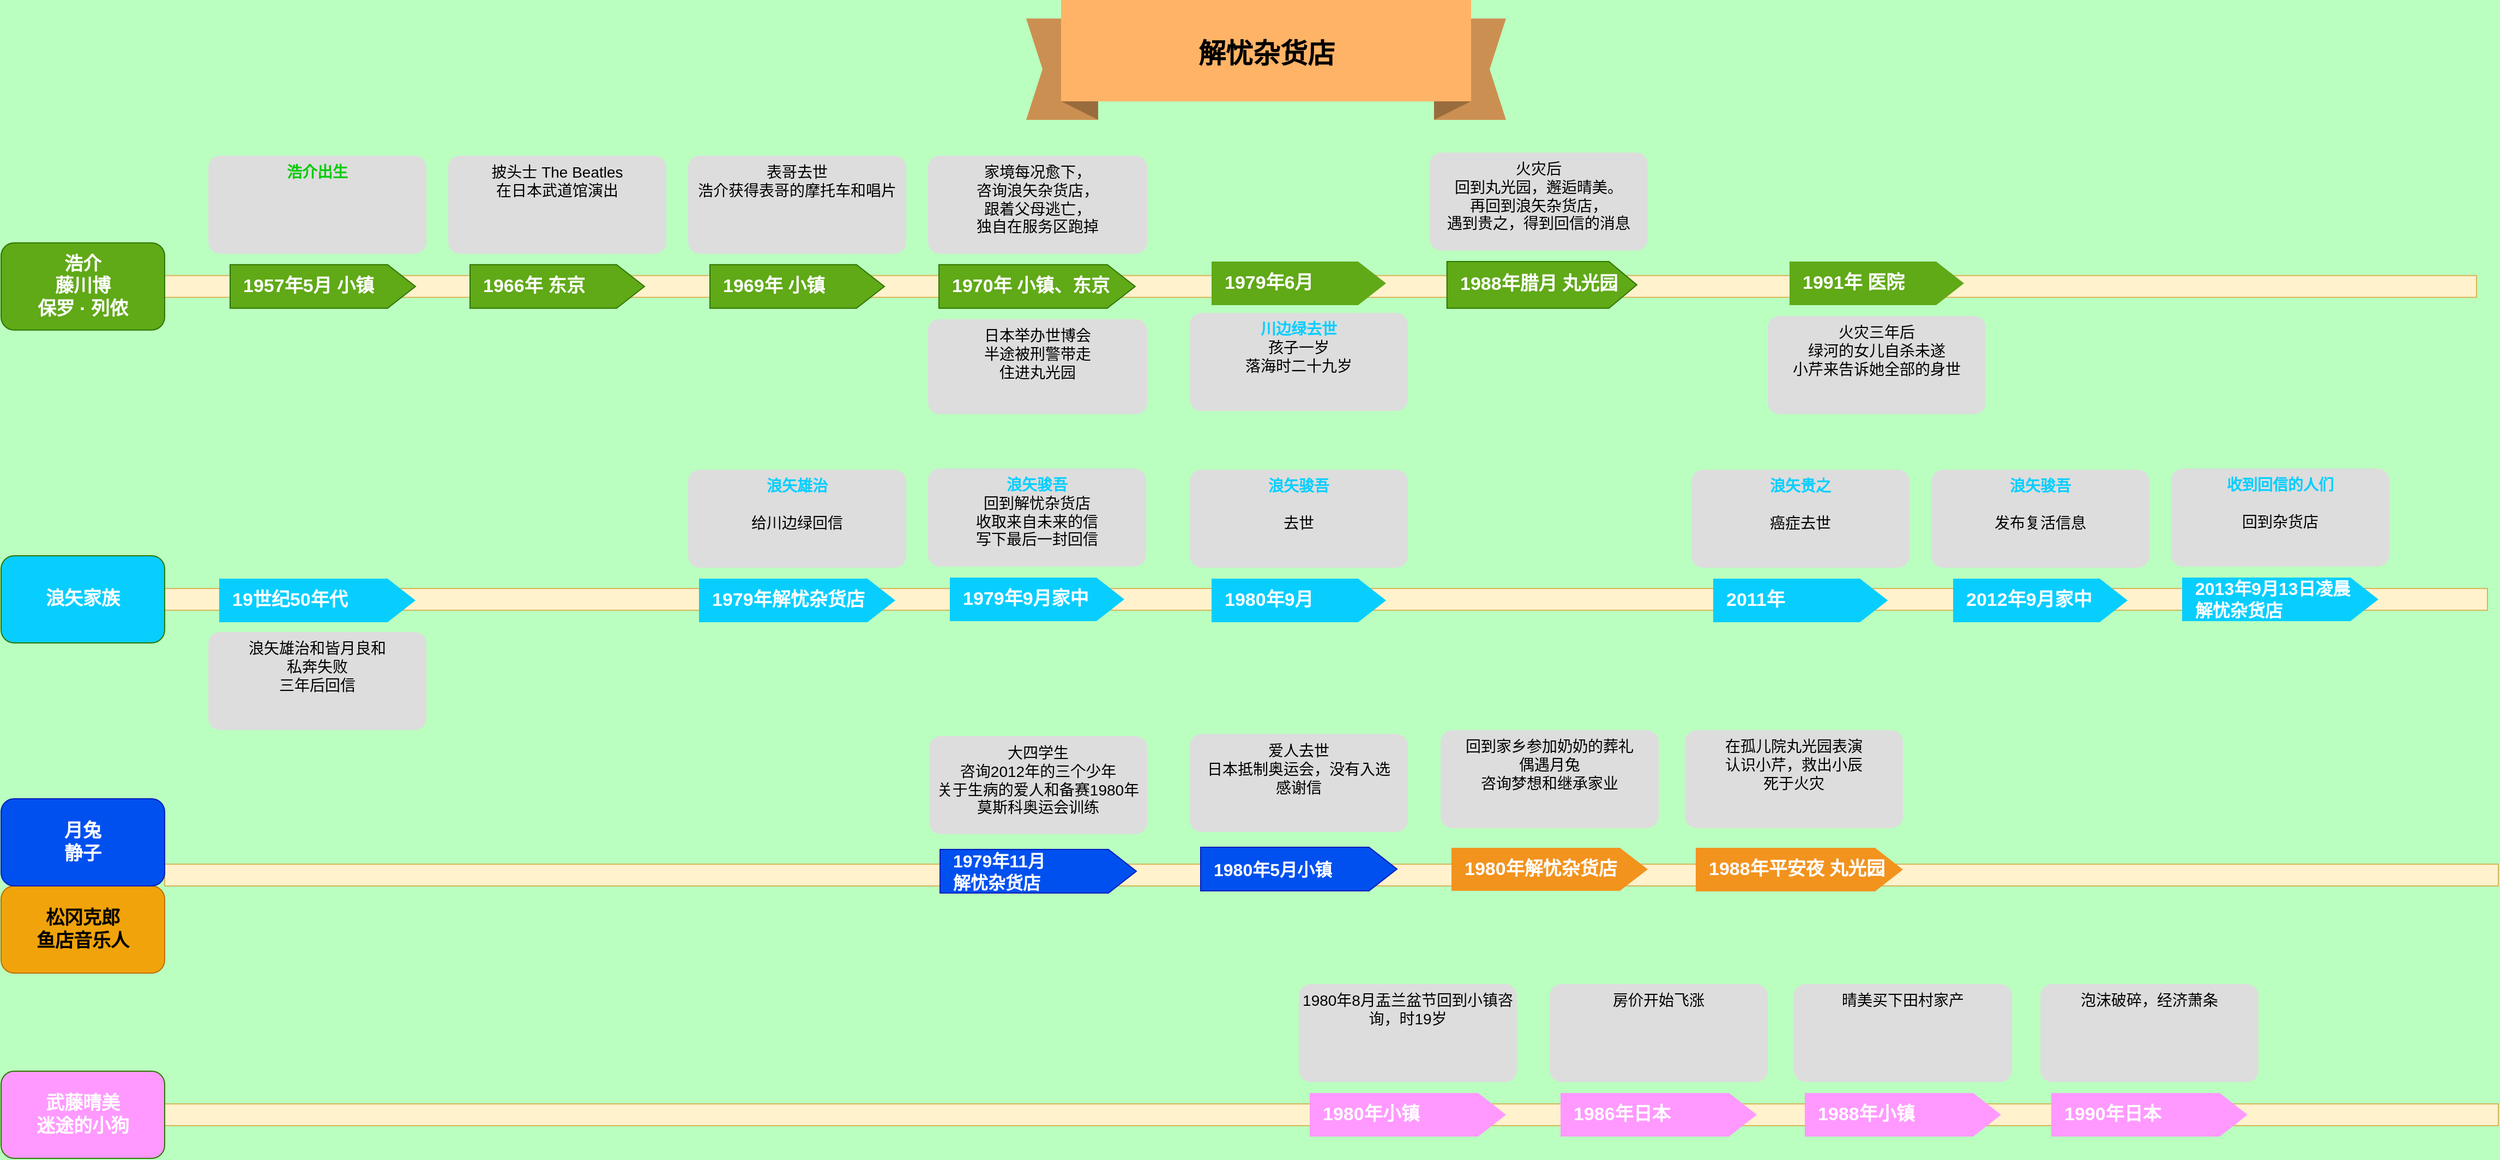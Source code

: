 <mxfile>
    <diagram id="RsIdBPM_8vTTZZchia6I" name="第 1 页">
        <mxGraphModel dx="1246" dy="888" grid="1" gridSize="10" guides="1" tooltips="1" connect="1" arrows="1" fold="1" page="1" pageScale="1" pageWidth="1169" pageHeight="827" background="#BAFFBF" math="0" shadow="0">
            <root>
                <mxCell id="0"/>
                <mxCell id="1" parent="0"/>
                <mxCell id="T1ekDT1JVOHgqmzILH7V-34" value="" style="fillColor=#fff2cc;rounded=0;strokeColor=#d6b656;fontFamily=Helvetica;fontSize=12;html=1;movable=1;resizable=1;rotatable=1;deletable=1;editable=1;connectable=1;" parent="1" vertex="1">
                    <mxGeometry x="160" y="1073" width="2140" height="20" as="geometry"/>
                </mxCell>
                <mxCell id="Er0_FSA5xdFPDI5IZl6u-3" value="" style="fillColor=#fff2cc;rounded=0;strokeColor=#d6b656;fontFamily=Helvetica;fontSize=12;html=1;movable=1;resizable=1;rotatable=1;deletable=1;editable=1;connectable=1;" parent="1" vertex="1">
                    <mxGeometry x="160" y="312.86" width="2120" height="20" as="geometry"/>
                </mxCell>
                <mxCell id="Lcyl5jMZLTwqMklo087K-77" value="" style="fillColor=#fff2cc;rounded=0;strokeColor=#d6b656;fontFamily=Helvetica;fontSize=12;html=1;movable=1;resizable=1;rotatable=1;deletable=1;editable=1;connectable=1;" parent="1" vertex="1">
                    <mxGeometry x="160" y="600" width="2130" height="20" as="geometry"/>
                </mxCell>
                <mxCell id="Lcyl5jMZLTwqMklo087K-66" value="" style="group;fontSize=10;" parent="1" vertex="1" connectable="0">
                    <mxGeometry x="2000" y="490" width="200" height="140" as="geometry"/>
                </mxCell>
                <mxCell id="Lcyl5jMZLTwqMklo087K-67" value="&lt;font style=&quot;font-size: 16px;&quot;&gt;2013年9月13日凌晨&lt;br style=&quot;font-size: 16px;&quot;&gt;解忧杂货店&lt;/font&gt;" style="shape=mxgraph.infographic.ribbonSimple;notch1=0;notch2=25.6;notch=0;html=1;fillColor=#08CEFF;strokeColor=none;shadow=0;fontSize=16;fontColor=#FFFFFF;align=left;spacingLeft=10;fontStyle=1;rounded=1;fontFamily=Helvetica;" parent="Lcyl5jMZLTwqMklo087K-66" vertex="1">
                    <mxGeometry x="10" y="100" width="180" height="40" as="geometry"/>
                </mxCell>
                <mxCell id="Lcyl5jMZLTwqMklo087K-68" value="&lt;font style=&quot;font-size: 14px;&quot;&gt;&lt;b style=&quot;&quot;&gt;&lt;font color=&quot;#08ceff&quot;&gt;收到回信的人们&lt;/font&gt;&lt;br&gt;&lt;/b&gt;&lt;br&gt;回到杂货店&lt;br style=&quot;font-size: 14px;&quot;&gt;&lt;/font&gt;" style="rounded=1;strokeColor=none;fillColor=#DDDDDD;align=center;arcSize=12;verticalAlign=top;whiteSpace=wrap;html=1;fontSize=14;fontFamily=Helvetica;fontColor=default;" parent="Lcyl5jMZLTwqMklo087K-66" vertex="1">
                    <mxGeometry width="200" height="90" as="geometry"/>
                </mxCell>
                <mxCell id="Lcyl5jMZLTwqMklo087K-79" value="" style="group" parent="1" vertex="1" connectable="0">
                    <mxGeometry x="640" y="491" width="200" height="140" as="geometry"/>
                </mxCell>
                <mxCell id="Lcyl5jMZLTwqMklo087K-80" value="1979年解忧杂货店" style="shape=mxgraph.infographic.ribbonSimple;notch1=0;notch2=25.6;notch=0;html=1;fillColor=#08CEFF;strokeColor=none;shadow=0;fontSize=17;fontColor=#FFFFFF;align=left;spacingLeft=10;fontStyle=1;rounded=1;fontFamily=Helvetica;" parent="Lcyl5jMZLTwqMklo087K-79" vertex="1">
                    <mxGeometry x="10" y="100" width="180" height="40" as="geometry"/>
                </mxCell>
                <mxCell id="Lcyl5jMZLTwqMklo087K-81" value="&lt;font style=&quot;font-size: 14px&quot;&gt;&lt;b&gt;&lt;font color=&quot;#08ceff&quot;&gt;浪矢雄治&lt;/font&gt;&lt;br&gt;&lt;/b&gt;&lt;br&gt;给川边绿回信&lt;br style=&quot;font-size: 14px&quot;&gt;&lt;/font&gt;" style="rounded=1;strokeColor=none;fillColor=#DDDDDD;align=center;arcSize=12;verticalAlign=top;whiteSpace=wrap;html=1;fontSize=14;fontFamily=Helvetica;fontColor=default;" parent="Lcyl5jMZLTwqMklo087K-79" vertex="1">
                    <mxGeometry width="200" height="90" as="geometry"/>
                </mxCell>
                <mxCell id="Lcyl5jMZLTwqMklo087K-82" value="" style="group" parent="1" vertex="1" connectable="0">
                    <mxGeometry x="860" y="490" width="200" height="140" as="geometry"/>
                </mxCell>
                <mxCell id="Lcyl5jMZLTwqMklo087K-83" value="1979年9月家中" style="shape=mxgraph.infographic.ribbonSimple;notch1=0;notch2=25.6;notch=0;html=1;fillColor=#08CEFF;strokeColor=none;shadow=0;fontSize=17;fontColor=#FFFFFF;align=left;spacingLeft=10;fontStyle=1;rounded=1;fontFamily=Helvetica;" parent="Lcyl5jMZLTwqMklo087K-82" vertex="1">
                    <mxGeometry x="20" y="100" width="160" height="40" as="geometry"/>
                </mxCell>
                <mxCell id="Lcyl5jMZLTwqMklo087K-84" value="&lt;font style=&quot;font-size: 14px;&quot;&gt;&lt;b style=&quot;&quot;&gt;&lt;font color=&quot;#08ceff&quot;&gt;浪矢骏吾&lt;br&gt;&lt;/font&gt;&lt;/b&gt;回到解忧杂货店&lt;br&gt;收取来自未来的信&lt;br&gt;写下最后一封回信&lt;br style=&quot;font-size: 14px;&quot;&gt;&lt;/font&gt;" style="rounded=1;strokeColor=none;fillColor=#DDDDDD;align=center;arcSize=12;verticalAlign=top;whiteSpace=wrap;html=1;fontSize=14;fontFamily=Helvetica;fontColor=default;" parent="Lcyl5jMZLTwqMklo087K-82" vertex="1">
                    <mxGeometry width="200" height="90" as="geometry"/>
                </mxCell>
                <mxCell id="Lcyl5jMZLTwqMklo087K-105" value="" style="group" parent="1" vertex="1" connectable="0">
                    <mxGeometry x="1100" y="491" width="200" height="140" as="geometry"/>
                </mxCell>
                <mxCell id="Lcyl5jMZLTwqMklo087K-75" value="1980年9月" style="shape=mxgraph.infographic.ribbonSimple;notch1=0;notch2=25.6;notch=0;html=1;fillColor=#08CEFF;strokeColor=none;shadow=0;fontSize=17;fontColor=#FFFFFF;align=left;spacingLeft=10;fontStyle=1;rounded=1;fontFamily=Helvetica;" parent="Lcyl5jMZLTwqMklo087K-105" vertex="1">
                    <mxGeometry x="20" y="100" width="160" height="40" as="geometry"/>
                </mxCell>
                <mxCell id="Lcyl5jMZLTwqMklo087K-76" value="&lt;font style=&quot;font-size: 14px;&quot;&gt;&lt;b style=&quot;&quot;&gt;&lt;font color=&quot;#08ceff&quot;&gt;浪矢骏吾&lt;br&gt;&lt;/font&gt;&lt;br&gt;&lt;/b&gt;去世&lt;br&gt;&lt;br style=&quot;font-size: 14px;&quot;&gt;&lt;/font&gt;" style="rounded=1;strokeColor=none;fillColor=#DDDDDD;align=center;arcSize=12;verticalAlign=top;whiteSpace=wrap;html=1;fontSize=14;fontFamily=Helvetica;fontColor=default;" parent="Lcyl5jMZLTwqMklo087K-105" vertex="1">
                    <mxGeometry width="200" height="90" as="geometry"/>
                </mxCell>
                <mxCell id="Lcyl5jMZLTwqMklo087K-106" value="" style="group" parent="1" vertex="1" connectable="0">
                    <mxGeometry x="1780" y="491" width="200" height="140" as="geometry"/>
                </mxCell>
                <mxCell id="Lcyl5jMZLTwqMklo087K-62" value="2012年9月家中" style="shape=mxgraph.infographic.ribbonSimple;notch1=0;notch2=25.6;notch=0;html=1;fillColor=#08CEFF;strokeColor=none;shadow=0;fontSize=17;fontColor=#FFFFFF;align=left;spacingLeft=10;fontStyle=1;rounded=1;fontFamily=Helvetica;" parent="Lcyl5jMZLTwqMklo087K-106" vertex="1">
                    <mxGeometry x="20" y="100" width="160" height="40" as="geometry"/>
                </mxCell>
                <mxCell id="Lcyl5jMZLTwqMklo087K-63" value="&lt;font style=&quot;font-size: 14px;&quot;&gt;&lt;b style=&quot;&quot;&gt;&lt;font color=&quot;#08ceff&quot;&gt;浪矢骏吾&lt;br&gt;&lt;/font&gt;&lt;br&gt;&lt;/b&gt;发布复活信息&lt;br&gt;&lt;br style=&quot;font-size: 14px;&quot;&gt;&lt;/font&gt;" style="rounded=1;strokeColor=none;fillColor=#DDDDDD;align=center;arcSize=12;verticalAlign=top;whiteSpace=wrap;html=1;fontSize=14;fontFamily=Helvetica;fontColor=default;" parent="Lcyl5jMZLTwqMklo087K-106" vertex="1">
                    <mxGeometry width="200" height="90" as="geometry"/>
                </mxCell>
                <mxCell id="Lcyl5jMZLTwqMklo087K-109" value="解忧杂货店" style="html=1;shape=mxgraph.infographic.banner;dx=32;dy=17;notch=15;fillColor=#FFB366;strokeColor=none;align=center;verticalAlign=middle;fontColor=#000000;fontSize=25;fontStyle=1;spacingBottom=15;rounded=1;fontFamily=Helvetica;" parent="1" vertex="1">
                    <mxGeometry x="950" y="60" width="440" height="110" as="geometry"/>
                </mxCell>
                <mxCell id="T1ekDT1JVOHgqmzILH7V-2" value="浩介&lt;br style=&quot;font-size: 17px;&quot;&gt;藤川博&lt;br style=&quot;font-size: 17px;&quot;&gt;保罗 · 列侬" style="rounded=1;whiteSpace=wrap;html=1;fontSize=17;fontStyle=1;labelBackgroundColor=none;fillColor=#60a917;fontColor=#ffffff;strokeColor=#2D7600;" parent="1" vertex="1">
                    <mxGeometry x="10" y="282.86" width="150" height="80" as="geometry"/>
                </mxCell>
                <mxCell id="T1ekDT1JVOHgqmzILH7V-4" value="" style="group;fontStyle=1" parent="1" vertex="1" connectable="0">
                    <mxGeometry x="200" y="202.86" width="200" height="140" as="geometry"/>
                </mxCell>
                <mxCell id="BkZdQL9q9m6PkunKn8Eg-6" value="&lt;font style=&quot;font-size: 14px&quot;&gt;&lt;font&gt;浩介出生&lt;/font&gt;&lt;br style=&quot;font-size: 14px&quot;&gt;&lt;/font&gt;" style="rounded=1;strokeColor=none;fillColor=#DDDDDD;align=center;arcSize=12;verticalAlign=top;whiteSpace=wrap;html=1;fontSize=14;fontFamily=Helvetica;fontColor=#00CC00;fontStyle=1" parent="T1ekDT1JVOHgqmzILH7V-4" vertex="1">
                    <mxGeometry width="200" height="90" as="geometry"/>
                </mxCell>
                <mxCell id="BkZdQL9q9m6PkunKn8Eg-5" value="1957年5月 小镇" style="shape=mxgraph.infographic.ribbonSimple;notch1=0;notch2=25.6;notch=0;html=1;fillColor=#60a917;strokeColor=#2D7600;shadow=0;fontSize=17;align=left;spacingLeft=10;fontStyle=1;rounded=1;fontFamily=Helvetica;fontColor=#ffffff;" parent="T1ekDT1JVOHgqmzILH7V-4" vertex="1">
                    <mxGeometry x="20" y="100" width="170" height="40" as="geometry"/>
                </mxCell>
                <mxCell id="T1ekDT1JVOHgqmzILH7V-5" value="" style="group;align=right;" parent="1" vertex="1" connectable="0">
                    <mxGeometry x="420" y="202.86" width="200" height="140" as="geometry"/>
                </mxCell>
                <mxCell id="T1ekDT1JVOHgqmzILH7V-6" value="&lt;font style=&quot;font-size: 14px;&quot;&gt;披头士 The Beatles&lt;br&gt;在日本武道馆演出&lt;br style=&quot;font-size: 14px;&quot;&gt;&lt;/font&gt;" style="rounded=1;strokeColor=none;fillColor=#DDDDDD;align=center;arcSize=12;verticalAlign=top;whiteSpace=wrap;html=1;fontSize=14;fontFamily=Helvetica;fontColor=default;" parent="T1ekDT1JVOHgqmzILH7V-5" vertex="1">
                    <mxGeometry width="200" height="90" as="geometry"/>
                </mxCell>
                <mxCell id="T1ekDT1JVOHgqmzILH7V-7" value="1966年 东京" style="shape=mxgraph.infographic.ribbonSimple;notch1=0;notch2=25.6;notch=0;html=1;fillColor=#60a917;strokeColor=#2D7600;shadow=0;fontSize=17;align=left;spacingLeft=10;fontStyle=1;rounded=1;fontFamily=Helvetica;fontColor=#ffffff;" parent="T1ekDT1JVOHgqmzILH7V-5" vertex="1">
                    <mxGeometry x="20" y="100" width="160" height="40" as="geometry"/>
                </mxCell>
                <mxCell id="T1ekDT1JVOHgqmzILH7V-8" value="" style="group;align=right;" parent="1" vertex="1" connectable="0">
                    <mxGeometry x="640" y="202.86" width="200" height="140" as="geometry"/>
                </mxCell>
                <mxCell id="T1ekDT1JVOHgqmzILH7V-9" value="&lt;font style=&quot;font-size: 14px;&quot;&gt;表哥去世&lt;br&gt;浩介获得表哥的摩托车和唱片&lt;br style=&quot;font-size: 14px;&quot;&gt;&lt;/font&gt;" style="rounded=1;strokeColor=none;fillColor=#DDDDDD;align=center;arcSize=12;verticalAlign=top;whiteSpace=wrap;html=1;fontSize=14;fontFamily=Helvetica;fontColor=default;" parent="T1ekDT1JVOHgqmzILH7V-8" vertex="1">
                    <mxGeometry width="200" height="90" as="geometry"/>
                </mxCell>
                <mxCell id="T1ekDT1JVOHgqmzILH7V-10" value="1969年 小镇" style="shape=mxgraph.infographic.ribbonSimple;notch1=0;notch2=25.6;notch=0;html=1;fillColor=#60a917;strokeColor=#2D7600;shadow=0;fontSize=17;align=left;spacingLeft=10;fontStyle=1;rounded=1;fontFamily=Helvetica;fontColor=#ffffff;" parent="T1ekDT1JVOHgqmzILH7V-8" vertex="1">
                    <mxGeometry x="20" y="100" width="160" height="40" as="geometry"/>
                </mxCell>
                <mxCell id="T1ekDT1JVOHgqmzILH7V-11" value="" style="group" parent="1" vertex="1" connectable="0">
                    <mxGeometry x="860" y="202.86" width="201.03" height="140" as="geometry"/>
                </mxCell>
                <mxCell id="BkZdQL9q9m6PkunKn8Eg-8" value="1970年 小镇、东京" style="shape=mxgraph.infographic.ribbonSimple;notch1=0;notch2=25.6;notch=0;html=1;fillColor=#60A917;strokeColor=#2D7600;shadow=0;fontSize=17;fontColor=#ffffff;align=left;spacingLeft=10;fontStyle=1;rounded=1;fontFamily=Helvetica;" parent="T1ekDT1JVOHgqmzILH7V-11" vertex="1">
                    <mxGeometry x="10" y="100" width="180" height="40" as="geometry"/>
                </mxCell>
                <mxCell id="BkZdQL9q9m6PkunKn8Eg-9" value="&lt;font style=&quot;font-size: 14px;&quot;&gt;家境每况愈下，&lt;br&gt;咨询浪矢杂货店，&lt;br&gt;跟着父母逃亡，&lt;br&gt;独自在服务区跑掉&lt;br&gt;&lt;br&gt;&lt;br style=&quot;font-size: 14px;&quot;&gt;&lt;/font&gt;" style="rounded=1;strokeColor=none;fillColor=#DDDDDD;align=center;arcSize=12;verticalAlign=top;whiteSpace=wrap;html=1;fontSize=14;fontFamily=Helvetica;fontColor=default;" parent="T1ekDT1JVOHgqmzILH7V-11" vertex="1">
                    <mxGeometry width="201.03" height="90" as="geometry"/>
                </mxCell>
                <mxCell id="T1ekDT1JVOHgqmzILH7V-15" value="&lt;font style=&quot;font-size: 14px;&quot;&gt;日本举办世博会&lt;br&gt;半途被刑警带走&lt;br&gt;住进丸光园&lt;br style=&quot;font-size: 14px;&quot;&gt;&lt;/font&gt;" style="rounded=1;strokeColor=none;fillColor=#DDDDDD;align=center;arcSize=12;verticalAlign=top;whiteSpace=wrap;html=1;fontSize=14;fontFamily=Helvetica;fontColor=default;" parent="1" vertex="1">
                    <mxGeometry x="860" y="352.86" width="201.03" height="87.14" as="geometry"/>
                </mxCell>
                <mxCell id="T1ekDT1JVOHgqmzILH7V-16" value="" style="group" parent="1" vertex="1" connectable="0">
                    <mxGeometry x="1320" y="200" width="200" height="142.86" as="geometry"/>
                </mxCell>
                <mxCell id="BkZdQL9q9m6PkunKn8Eg-11" value="1988年腊月 丸光园" style="shape=mxgraph.infographic.ribbonSimple;notch1=0;notch2=25.6;notch=0;html=1;fillColor=#60a917;strokeColor=#2D7600;shadow=0;fontSize=17;fontColor=#ffffff;align=left;spacingLeft=10;fontStyle=1;rounded=1;fontFamily=Helvetica;verticalAlign=middle;gradientColor=none;" parent="T1ekDT1JVOHgqmzILH7V-16" vertex="1">
                    <mxGeometry x="15.87" y="100" width="174.13" height="42.86" as="geometry"/>
                </mxCell>
                <mxCell id="BkZdQL9q9m6PkunKn8Eg-12" value="&lt;font style=&quot;font-size: 14px&quot;&gt;火灾后&lt;br&gt;回到丸光园，邂逅晴美。&lt;br&gt;再回到浪矢杂货店，&lt;br&gt;遇到贵之，得到回信的消息&lt;br style=&quot;font-size: 14px&quot;&gt;&lt;/font&gt;" style="rounded=1;strokeColor=none;fillColor=#DDDDDD;align=center;arcSize=12;verticalAlign=top;whiteSpace=wrap;html=1;fontSize=14;fontFamily=Helvetica;fontColor=default;" parent="T1ekDT1JVOHgqmzILH7V-16" vertex="1">
                    <mxGeometry width="200" height="90" as="geometry"/>
                </mxCell>
                <mxCell id="T1ekDT1JVOHgqmzILH7V-17" value="浪矢家族" style="rounded=1;whiteSpace=wrap;html=1;fontSize=17;fontStyle=1;labelBackgroundColor=none;fillColor=#08CEFF;fontColor=#ffffff;strokeColor=#2D7600;" parent="1" vertex="1">
                    <mxGeometry x="10" y="570" width="150" height="80" as="geometry"/>
                </mxCell>
                <mxCell id="Er0_FSA5xdFPDI5IZl6u-7" value="" style="fillColor=#fff2cc;rounded=0;strokeColor=#d6b656;fontFamily=Helvetica;fontSize=12;html=1;movable=1;resizable=1;rotatable=1;deletable=1;editable=1;connectable=1;" parent="1" vertex="1">
                    <mxGeometry x="160" y="853" width="2140" height="20" as="geometry"/>
                </mxCell>
                <mxCell id="T1ekDT1JVOHgqmzILH7V-27" value="" style="group" parent="1" vertex="1" connectable="0">
                    <mxGeometry x="1560" y="491" width="200" height="140" as="geometry"/>
                </mxCell>
                <mxCell id="T1ekDT1JVOHgqmzILH7V-28" value="2012年9月家中" style="shape=mxgraph.infographic.ribbonSimple;notch1=0;notch2=25.6;notch=0;html=1;fillColor=#08CEFF;strokeColor=none;shadow=0;fontSize=17;fontColor=#FFFFFF;align=left;spacingLeft=10;fontStyle=1;rounded=1;fontFamily=Helvetica;" parent="T1ekDT1JVOHgqmzILH7V-27" vertex="1">
                    <mxGeometry x="20" y="100" width="160" height="40" as="geometry"/>
                </mxCell>
                <mxCell id="T1ekDT1JVOHgqmzILH7V-29" value="&lt;font style=&quot;font-size: 14px;&quot;&gt;&lt;b style=&quot;&quot;&gt;&lt;font color=&quot;#08ceff&quot;&gt;浪矢骏吾&lt;br&gt;&lt;/font&gt;&lt;br&gt;&lt;/b&gt;发布复活信息&lt;br&gt;&lt;br style=&quot;font-size: 14px;&quot;&gt;&lt;/font&gt;" style="rounded=1;strokeColor=none;fillColor=#DDDDDD;align=center;arcSize=12;verticalAlign=top;whiteSpace=wrap;html=1;fontSize=14;fontFamily=Helvetica;fontColor=default;" parent="T1ekDT1JVOHgqmzILH7V-27" vertex="1">
                    <mxGeometry width="200" height="90" as="geometry"/>
                </mxCell>
                <mxCell id="T1ekDT1JVOHgqmzILH7V-30" value="" style="group" parent="T1ekDT1JVOHgqmzILH7V-27" vertex="1" connectable="0">
                    <mxGeometry width="200" height="140" as="geometry"/>
                </mxCell>
                <mxCell id="T1ekDT1JVOHgqmzILH7V-31" value="2011年" style="shape=mxgraph.infographic.ribbonSimple;notch1=0;notch2=25.6;notch=0;html=1;fillColor=#08CEFF;strokeColor=none;shadow=0;fontSize=17;fontColor=#FFFFFF;align=left;spacingLeft=10;fontStyle=1;rounded=1;fontFamily=Helvetica;" parent="T1ekDT1JVOHgqmzILH7V-30" vertex="1">
                    <mxGeometry x="20" y="100" width="160" height="40" as="geometry"/>
                </mxCell>
                <mxCell id="T1ekDT1JVOHgqmzILH7V-32" value="&lt;font style=&quot;font-size: 14px;&quot;&gt;&lt;b style=&quot;&quot;&gt;&lt;font color=&quot;#08ceff&quot;&gt;浪矢贵之&lt;br&gt;&lt;/font&gt;&lt;br&gt;&lt;/b&gt;癌症去世&lt;br&gt;&lt;br style=&quot;font-size: 14px;&quot;&gt;&lt;/font&gt;" style="rounded=1;strokeColor=none;fillColor=#DDDDDD;align=center;arcSize=12;verticalAlign=top;whiteSpace=wrap;html=1;fontSize=14;fontFamily=Helvetica;fontColor=default;" parent="T1ekDT1JVOHgqmzILH7V-30" vertex="1">
                    <mxGeometry width="200" height="90" as="geometry"/>
                </mxCell>
                <mxCell id="T1ekDT1JVOHgqmzILH7V-35" value="松冈克郎&lt;br&gt;鱼店音乐人" style="rounded=1;whiteSpace=wrap;html=1;fontSize=17;fontStyle=1;labelBackgroundColor=none;fillColor=#f0a30a;fontColor=#000000;strokeColor=#BD7000;" parent="1" vertex="1">
                    <mxGeometry x="10" y="873" width="150" height="80" as="geometry"/>
                </mxCell>
                <mxCell id="T1ekDT1JVOHgqmzILH7V-36" value="月兔&lt;br&gt;静子" style="rounded=1;whiteSpace=wrap;html=1;fontSize=17;fontStyle=1;labelBackgroundColor=none;fillColor=#0050ef;fontColor=#ffffff;strokeColor=#001DBC;" parent="1" vertex="1">
                    <mxGeometry x="10" y="793" width="150" height="80" as="geometry"/>
                </mxCell>
                <mxCell id="T1ekDT1JVOHgqmzILH7V-37" value="武藤晴美&lt;br&gt;迷途的小狗" style="rounded=1;whiteSpace=wrap;html=1;fontSize=17;fontStyle=1;labelBackgroundColor=none;fillColor=#FF99FF;fontColor=#ffffff;strokeColor=#2D7600;" parent="1" vertex="1">
                    <mxGeometry x="10" y="1043" width="150" height="80" as="geometry"/>
                </mxCell>
                <mxCell id="2" value="" style="group" vertex="1" connectable="0" parent="1">
                    <mxGeometry x="1630" y="300" width="200" height="140" as="geometry"/>
                </mxCell>
                <mxCell id="T1ekDT1JVOHgqmzILH7V-22" value="1991年 医院" style="shape=mxgraph.infographic.ribbonSimple;notch1=0;notch2=25.6;notch=0;html=1;fillColor=#60A917;strokeColor=none;shadow=0;fontSize=17;fontColor=#FFFFFF;align=left;spacingLeft=10;fontStyle=1;rounded=1;fontFamily=Helvetica;" parent="2" vertex="1">
                    <mxGeometry x="20" width="160" height="40" as="geometry"/>
                </mxCell>
                <mxCell id="T1ekDT1JVOHgqmzILH7V-23" value="&lt;font style=&quot;font-size: 14px;&quot;&gt;火灾三年后&lt;br&gt;绿河的女儿自杀未遂&lt;br&gt;小芹来告诉她全部的身世&lt;br style=&quot;font-size: 14px;&quot;&gt;&lt;/font&gt;" style="rounded=1;strokeColor=none;fillColor=#DDDDDD;align=center;arcSize=12;verticalAlign=top;whiteSpace=wrap;html=1;fontSize=14;fontFamily=Helvetica;fontColor=default;" parent="2" vertex="1">
                    <mxGeometry y="50" width="200" height="90" as="geometry"/>
                </mxCell>
                <mxCell id="6" value="" style="group" vertex="1" connectable="0" parent="1">
                    <mxGeometry x="200" y="591" width="240" height="139" as="geometry"/>
                </mxCell>
                <mxCell id="Er0_FSA5xdFPDI5IZl6u-9" value="19世纪50年代" style="shape=mxgraph.infographic.ribbonSimple;notch1=0;notch2=25.6;notch=0;html=1;fillColor=#08CEFF;strokeColor=none;shadow=0;fontSize=17;fontColor=#FFFFFF;align=left;spacingLeft=10;fontStyle=1;rounded=1;fontFamily=Helvetica;" parent="6" vertex="1">
                    <mxGeometry x="10" width="180" height="40" as="geometry"/>
                </mxCell>
                <mxCell id="Er0_FSA5xdFPDI5IZl6u-10" value="&lt;font style=&quot;font-size: 14px&quot;&gt;浪矢雄治和皆月良和&lt;br&gt;私奔失败&lt;br&gt;三年后回信&lt;br style=&quot;font-size: 14px&quot;&gt;&lt;/font&gt;" style="rounded=1;strokeColor=none;fillColor=#DDDDDD;align=center;arcSize=12;verticalAlign=top;whiteSpace=wrap;html=1;fontSize=14;fontFamily=Helvetica;fontColor=default;" parent="6" vertex="1">
                    <mxGeometry y="49" width="200" height="90" as="geometry"/>
                </mxCell>
                <mxCell id="10" value="" style="group" vertex="1" connectable="0" parent="1">
                    <mxGeometry x="861.03" y="735.5" width="200" height="144" as="geometry"/>
                </mxCell>
                <mxCell id="Lcyl5jMZLTwqMklo087K-86" value="1979年11月&lt;br style=&quot;font-size: 16px;&quot;&gt;解忧杂货店" style="shape=mxgraph.infographic.ribbonSimple;notch1=0;notch2=25.6;notch=0;html=1;fillColor=#0050ef;strokeColor=#001DBC;shadow=0;fontSize=16;fontColor=#ffffff;align=left;spacingLeft=10;fontStyle=1;rounded=1;fontFamily=Helvetica;" parent="10" vertex="1">
                    <mxGeometry x="10" y="104" width="180" height="40" as="geometry"/>
                </mxCell>
                <mxCell id="Lcyl5jMZLTwqMklo087K-87" value="&lt;font style=&quot;font-size: 14px&quot;&gt;大四学生&lt;br&gt;咨询2012年的三个少年&lt;br&gt;关于生病的爱人和备赛1980年莫斯科奥运会训练&lt;br&gt;&lt;br style=&quot;font-size: 14px&quot;&gt;&lt;/font&gt;" style="rounded=1;strokeColor=none;fillColor=#DDDDDD;align=center;arcSize=12;verticalAlign=top;whiteSpace=wrap;html=1;fontSize=14;fontFamily=Helvetica;fontColor=default;" parent="10" vertex="1">
                    <mxGeometry width="200" height="90" as="geometry"/>
                </mxCell>
                <mxCell id="11" value="" style="group" vertex="1" connectable="0" parent="1">
                    <mxGeometry x="1100" y="733.5" width="200" height="144" as="geometry"/>
                </mxCell>
                <mxCell id="T1ekDT1JVOHgqmzILH7V-25" value="&lt;font style=&quot;font-size: 14px&quot;&gt;爱人去世&lt;br&gt;日本抵制奥运会，没有入选&lt;br&gt;感谢信&lt;br style=&quot;font-size: 14px&quot;&gt;&lt;/font&gt;" style="rounded=1;strokeColor=none;fillColor=#DDDDDD;align=center;arcSize=12;verticalAlign=top;whiteSpace=wrap;html=1;fontSize=14;fontFamily=Helvetica;fontColor=default;" parent="11" vertex="1">
                    <mxGeometry width="200" height="90" as="geometry"/>
                </mxCell>
                <mxCell id="T1ekDT1JVOHgqmzILH7V-26" value="1980年5月小镇" style="shape=mxgraph.infographic.ribbonSimple;notch1=0;notch2=25.6;notch=0;html=1;fillColor=#0050ef;strokeColor=#001DBC;shadow=0;fontSize=16;fontColor=#ffffff;align=left;spacingLeft=10;fontStyle=1;rounded=1;fontFamily=Helvetica;" parent="11" vertex="1">
                    <mxGeometry x="10" y="104" width="180" height="40" as="geometry"/>
                </mxCell>
                <mxCell id="16" value="" style="group" vertex="1" connectable="0" parent="1">
                    <mxGeometry x="1200" y="963" width="200" height="140" as="geometry"/>
                </mxCell>
                <mxCell id="17" value="1980年小镇" style="shape=mxgraph.infographic.ribbonSimple;notch1=0;notch2=25.6;notch=0;html=1;fillColor=#FF99FF;strokeColor=none;shadow=0;fontSize=17;align=left;spacingLeft=10;fontStyle=1;rounded=1;fontFamily=Helvetica;fontColor=#ffffff;" vertex="1" parent="16">
                    <mxGeometry x="10" y="100" width="180" height="40" as="geometry"/>
                </mxCell>
                <mxCell id="18" value="&lt;font style=&quot;font-size: 14px&quot;&gt;1980年8月盂兰盆节回到小镇咨询，时19岁&lt;br style=&quot;font-size: 14px&quot;&gt;&lt;/font&gt;" style="rounded=1;strokeColor=none;fillColor=#DDDDDD;align=center;arcSize=12;verticalAlign=top;whiteSpace=wrap;html=1;fontSize=14;fontFamily=Helvetica;fontColor=default;" vertex="1" parent="16">
                    <mxGeometry width="200" height="90" as="geometry"/>
                </mxCell>
                <mxCell id="19" value="" style="group" vertex="1" connectable="0" parent="1">
                    <mxGeometry x="1654" y="963" width="200" height="140" as="geometry"/>
                </mxCell>
                <mxCell id="20" value="1988年小镇" style="shape=mxgraph.infographic.ribbonSimple;notch1=0;notch2=25.6;notch=0;html=1;fillColor=#FF99FF;strokeColor=none;shadow=0;fontSize=17;align=left;spacingLeft=10;fontStyle=1;rounded=1;fontFamily=Helvetica;fontColor=#ffffff;" vertex="1" parent="19">
                    <mxGeometry x="10" y="100" width="180" height="40" as="geometry"/>
                </mxCell>
                <mxCell id="21" value="&lt;font style=&quot;font-size: 14px&quot;&gt;晴美买下田村家产&lt;br style=&quot;font-size: 14px&quot;&gt;&lt;/font&gt;" style="rounded=1;strokeColor=none;fillColor=#DDDDDD;align=center;arcSize=12;verticalAlign=top;whiteSpace=wrap;html=1;fontSize=14;fontFamily=Helvetica;fontColor=default;" vertex="1" parent="19">
                    <mxGeometry width="200" height="90" as="geometry"/>
                </mxCell>
                <mxCell id="22" value="" style="group" vertex="1" connectable="0" parent="1">
                    <mxGeometry x="1430" y="963" width="200" height="140" as="geometry"/>
                </mxCell>
                <mxCell id="23" value="1986年日本" style="shape=mxgraph.infographic.ribbonSimple;notch1=0;notch2=25.6;notch=0;html=1;fillColor=#FF99FF;strokeColor=none;shadow=0;fontSize=17;align=left;spacingLeft=10;fontStyle=1;rounded=1;fontFamily=Helvetica;fontColor=#ffffff;" vertex="1" parent="22">
                    <mxGeometry x="10" y="100" width="180" height="40" as="geometry"/>
                </mxCell>
                <mxCell id="24" value="&lt;font style=&quot;font-size: 14px&quot;&gt;房价开始飞涨&lt;br style=&quot;font-size: 14px&quot;&gt;&lt;/font&gt;" style="rounded=1;strokeColor=none;fillColor=#DDDDDD;align=center;arcSize=12;verticalAlign=top;whiteSpace=wrap;html=1;fontSize=14;fontFamily=Helvetica;fontColor=default;" vertex="1" parent="22">
                    <mxGeometry width="200" height="90" as="geometry"/>
                </mxCell>
                <mxCell id="28" value="" style="group" vertex="1" connectable="0" parent="1">
                    <mxGeometry x="1880" y="963" width="200" height="140" as="geometry"/>
                </mxCell>
                <mxCell id="29" value="1990年日本" style="shape=mxgraph.infographic.ribbonSimple;notch1=0;notch2=25.6;notch=0;html=1;fillColor=#FF99FF;strokeColor=none;shadow=0;fontSize=17;align=left;spacingLeft=10;fontStyle=1;rounded=1;fontFamily=Helvetica;fontColor=#ffffff;" vertex="1" parent="28">
                    <mxGeometry x="10" y="100" width="180" height="40" as="geometry"/>
                </mxCell>
                <mxCell id="30" value="泡沫破碎，经济萧条" style="rounded=1;strokeColor=none;fillColor=#DDDDDD;align=center;arcSize=12;verticalAlign=top;whiteSpace=wrap;html=1;fontSize=14;fontFamily=Helvetica;fontColor=default;" vertex="1" parent="28">
                    <mxGeometry width="200" height="90" as="geometry"/>
                </mxCell>
                <mxCell id="31" value="" style="group" vertex="1" connectable="0" parent="1">
                    <mxGeometry x="1100" y="300" width="200" height="137.14" as="geometry"/>
                </mxCell>
                <mxCell id="T1ekDT1JVOHgqmzILH7V-19" value="1979年6月" style="shape=mxgraph.infographic.ribbonSimple;notch1=0;notch2=25.6;notch=0;html=1;fillColor=#60A917;strokeColor=none;shadow=0;fontSize=17;fontColor=#FFFFFF;align=left;spacingLeft=10;fontStyle=1;rounded=1;fontFamily=Helvetica;" parent="31" vertex="1">
                    <mxGeometry x="20" width="160" height="40" as="geometry"/>
                </mxCell>
                <mxCell id="T1ekDT1JVOHgqmzILH7V-20" value="&lt;font style=&quot;font-size: 14px&quot;&gt;&lt;b&gt;&lt;font color=&quot;#08ceff&quot;&gt;川边绿去世&lt;br&gt;&lt;/font&gt;&lt;/b&gt;孩子一岁&lt;br&gt;落海时二十九岁&lt;br style=&quot;font-size: 14px&quot;&gt;&lt;/font&gt;" style="rounded=1;strokeColor=none;fillColor=#DDDDDD;align=center;arcSize=12;verticalAlign=top;whiteSpace=wrap;html=1;fontSize=14;fontFamily=Helvetica;fontColor=default;" parent="31" vertex="1">
                    <mxGeometry y="47.14" width="200" height="90" as="geometry"/>
                </mxCell>
                <mxCell id="Lcyl5jMZLTwqMklo087K-41" value="1980年解忧杂货店" style="shape=mxgraph.infographic.ribbonSimple;notch1=0;notch2=25.6;notch=0;html=1;fillColor=#F2931E;strokeColor=none;shadow=0;fontSize=17;fontColor=#FFFFFF;align=left;spacingLeft=10;fontStyle=1;rounded=1;fontFamily=Helvetica;" parent="1" vertex="1">
                    <mxGeometry x="1340" y="838" width="180" height="39.5" as="geometry"/>
                </mxCell>
                <mxCell id="Lcyl5jMZLTwqMklo087K-107" value="&lt;font style=&quot;font-size: 14px&quot;&gt;回到家乡参加奶奶的葬礼&lt;br&gt;偶遇月兔&lt;br&gt;咨询梦想和继承家业&lt;br style=&quot;font-size: 14px&quot;&gt;&lt;/font&gt;" style="rounded=1;strokeColor=none;fillColor=#DDDDDD;align=center;arcSize=12;verticalAlign=top;whiteSpace=wrap;html=1;fontSize=14;fontFamily=Helvetica;fontColor=default;" parent="1" vertex="1">
                    <mxGeometry x="1330" y="730" width="200" height="90" as="geometry"/>
                </mxCell>
                <mxCell id="Lcyl5jMZLTwqMklo087K-45" value="1988年平安夜 丸光园" style="shape=mxgraph.infographic.ribbonSimple;notch1=0;notch2=25.6;notch=0;html=1;fillColor=#F2931E;strokeColor=none;shadow=0;fontSize=17;fontColor=#FFFFFF;align=left;spacingLeft=10;fontStyle=1;rounded=1;fontFamily=Helvetica;" parent="1" vertex="1">
                    <mxGeometry x="1564" y="838" width="190" height="40" as="geometry"/>
                </mxCell>
                <mxCell id="Lcyl5jMZLTwqMklo087K-46" value="&lt;font style=&quot;font-size: 14px&quot;&gt;在孤儿院丸光园表演&lt;br&gt;认识小芹，救出小辰&lt;br&gt;死于火灾&lt;br style=&quot;font-size: 14px&quot;&gt;&lt;/font&gt;" style="rounded=1;strokeColor=none;fillColor=#DDDDDD;align=center;arcSize=12;verticalAlign=top;whiteSpace=wrap;html=1;fontSize=14;fontFamily=Helvetica;fontColor=default;" parent="1" vertex="1">
                    <mxGeometry x="1554" y="730" width="200" height="90" as="geometry"/>
                </mxCell>
            </root>
        </mxGraphModel>
    </diagram>
</mxfile>
